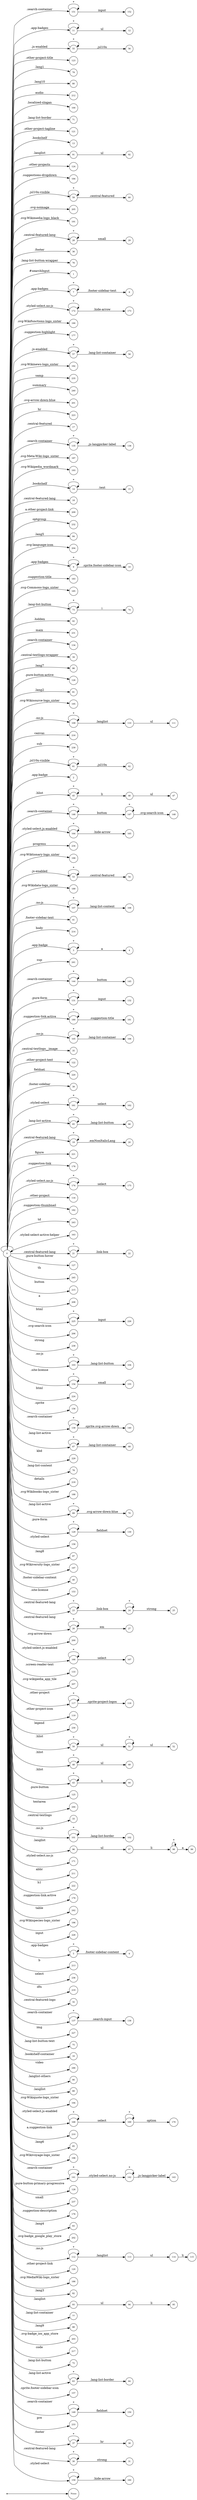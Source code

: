 digraph NFA {
  rankdir=LR;
  node [shape=circle, fontsize=10];
  __start [shape=point, label=""];
  __start -> None;
  151 [label="151"];
  11 [label="11"];
  55 [label="55"];
  123 [label="123"];
  79 [label="79"];
  110 [label="110"];
  80 [label="80"];
  212 [label="212"];
  100 [label="100"];
  71 [label="71"];
  142 [label="142"];
  147 [label="147"];
  121 [label="121"];
  13 [label="13"];
  91 [label="91"];
  124 [label="124"];
  148 [label="148"];
  184 [label="184"];
  59 [label="59"];
  205 [label="205"];
  191 [label="191"];
  28 [label="28"];
  36 [label="36"];
  76 [label="76"];
  130 [label="130"];
  97 [label="97"];
  1 [label="1"];
  7 [label="7"];
  172 [label="172"];
  190 [label="190"];
  58 [label="58"];
  177 [label="177"];
  57 [label="57"];
  49 [label="49"];
  160 [label="160"];
  192 [label="192"];
  114 [label="114"];
  62 [label="62"];
  235 [label="235"];
  240 [label="240"];
  201 [label="201"];
  223 [label="223"];
  99 [label="99"];
  17 [label="17"];
  135 [label="135"];
  187 [label="187"];
  193 [label="193"];
  14 [label="14"];
  51 [label="51"];
  18 [label="18"];
  209 [label="209"];
  232 [label="232"];
  84 [label="84"];
  204 [label="204"];
  9 [label="9"];
  24 [label="24"];
  68 [label="68"];
  183 [label="183"];
  185 [label="185"];
  60 [label="60"];
  226 [label="226"];
  73 [label="73"];
  42 [label="42"];
  231 [label="231"];
  134 [label="134"];
  34 [label="34"];
  86 [label="86"];
  126 [label="126"];
  162 [label="162"];
  81 [label="81"];
  195 [label="195"];
  109 [label="109"];
  216 [label="216"];
  239 [label="239"];
  10 [label="10"];
  61 [label="61"];
  2 [label="2"];
  45 [label="45"];
  138 [label="138"];
  146 [label="146"];
  164 [label="164"];
  66 [label="66"];
  234 [label="234"];
  199 [label="199"];
  53 [label="53"];
  189 [label="189"];
  107 [label="107"];
  41 [label="41"];
  214 [label="214"];
  3 [label="3"];
  241 [label="241"];
  143 [label="143"];
  150 [label="150"];
  144 [label="144"];
  132 [label="132"];
  131 [label="131"];
  180 [label="180"];
  175 [label="175"];
  111 [label="111"];
  105 [label="105"];
  35 [label="35"];
  122 [label="122"];
  220 [label="220"];
  39 [label="39"];
  140 [label="140"];
  161 [label="161"];
  65 [label="65"];
  19 [label="19"];
  221 [label="221"];
  178 [label="178"];
  174 [label="174"];
  116 [label="116"];
  182 [label="182"];
  243 [label="243"];
  163 [label="163"];
  21 [label="21"];
  127 [label="127"];
  12 [label="12"];
  245 [label="245"];
  215 [label="215"];
  208 [label="208"];
  38 [label="38"];
  225 [label="225"];
  206 [label="206"];
  4 [label="4"];
  238 [label="238"];
  31 [label="31"];
  103 [label="103"];
  154 [label="154"];
  224 [label="224"];
  156 [label="156"];
  139 [label="139"];
  67 [label="67"];
  181 [label="181"];
  229 [label="229"];
  78 [label="78"];
  218 [label="218"];
  188 [label="188"];
  69 [label="69"];
  129 [label="129"];
  158 [label="158"];
  87 [label="87"];
  197 [label="197"];
  40 [label="40"];
  153 [label="153"];
  170 [label="170"];
  23 [label="23"];
  26 [label="26"];
  200 [label="200"];
  166 [label="166"];
  133 [label="133"];
  207 [label="207"];
  117 [label="117"];
  64 [label="64"];
  119 [label="119"];
  0 [label="0"];
  230 [label="230"];
  47 [label="47"];
  50 [label="50"];
  48 [label="48"];
  43 [label="43"];
  20 [label="20"];
  125 [label="125"];
  244 [label="244"];
  165 [label="165"];
  33 [label="33"];
  101 [label="101"];
  155 [label="155"];
  96 [label="96"];
  169 [label="169"];
  171 [label="171"];
  6 [label="6"];
  8 [label="8"];
  211 [label="211"];
  222 [label="222"];
  74 [label="74"];
  179 [label="179"];
  242 [label="242"];
  196 [label="196"];
  228 [label="228"];
  5 [label="5"];
  213 [label="213"];
  236 [label="236"];
  152 [label="152"];
  219 [label="219"];
  145 [label="145"];
  32 [label="32"];
  25 [label="25"];
  137 [label="137"];
  54 [label="54"];
  227 [label="227"];
  102 [label="102"];
  75 [label="75"];
  95 [label="95"];
  108 [label="108"];
  16 [label="16"];
  56 [label="56"];
  173 [label="173"];
  246 [label="246"];
  90 [label="90"];
  89 [label="89"];
  194 [label="194"];
  29 [label="29"];
  98 [label="98"];
  168 [label="168"];
  210 [label="210"];
  85 [label="85"];
  167 [label="167"];
  198 [label="198"];
  115 [label="115"];
  141 [label="141"];
  128 [label="128"];
  237 [label="237"];
  92 [label="92"];
  176 [label="176"];
  113 [label="113"];
  22 [label="22"];
  83 [label="83"];
  94 [label="94"];
  202 [label="202"];
  112 [label="112"];
  44 [label="44"];
  120 [label="120"];
  70 [label="70"];
  186 [label="186"];
  52 [label="52"];
  82 [label="82"];
  93 [label="93"];
  77 [label="77"];
  88 [label="88"];
  203 [label="203"];
  217 [label="217"];
  72 [label="72"];
  118 [label="118"];
  63 [label="63"];
  27 [label="27"];
  15 [label="15"];
  46 [label="46"];
  157 [label="157"];
  149 [label="149"];
  136 [label="136"];
  233 [label="233"];
  37 [label="37"];
  30 [label="30"];
  106 [label="106"];
  104 [label="104"];
  159 [label="159"];
  { node [shape=doublecircle]; 1 2 4 6 8 10 12 13 15 16 17 18 20 22 25 27 29 31 32 33 34 35 36 38 39 40 41 42 44 47 49 52 54 56 58 60 62 64 66 68 70 71 72 74 75 76 77 78 79 80 81 82 83 84 85 86 87 88 89 90 92 95 99 100 102 104 106 108 111 115 116 118 119 120 121 122 123 124 125 126 127 128 130 132 133 134 136 138 140 143 145 148 150 152 153 155 156 157 158 160 162 163 165 167 170 171 173 175 176 177 178 179 181 182 183 184 185 186 187 188 189 190 191 192 193 194 195 196 197 198 199 200 201 202 203 204 205 206 207 208 209 210 211 212 213 214 215 216 217 218 219 220 221 222 223 224 226 227 228 229 230 231 232 233 234 235 236 237 238 239 240 241 242 243 244 245 246 }
  0 -> 0 [label="*"];
  0 -> 1 [label="#searchInput"];
  0 -> 2 [label=".app-badge"];
  0 -> 3 [label=".app-badge"];
  3 -> 3 [label="*"];
  3 -> 4 [label="a"];
  0 -> 5 [label=".app-badges"];
  5 -> 5 [label="*"];
  5 -> 6 [label=".footer-sidebar-content"];
  0 -> 7 [label=".app-badges"];
  7 -> 7 [label="*"];
  7 -> 8 [label=".footer-sidebar-text"];
  0 -> 9 [label=".app-badges"];
  9 -> 9 [label="*"];
  9 -> 10 [label=".sprite.footer-sidebar-icon"];
  0 -> 11 [label=".app-badges"];
  11 -> 11 [label="*"];
  11 -> 12 [label="ul"];
  0 -> 13 [label=".bookshelf"];
  0 -> 14 [label=".bookshelf"];
  14 -> 14 [label="*"];
  14 -> 15 [label=".text"];
  0 -> 16 [label=".bookshelf-container"];
  0 -> 17 [label=".central-featured"];
  0 -> 18 [label=".central-featured-lang"];
  0 -> 19 [label=".central-featured-lang"];
  19 -> 19 [label="*"];
  19 -> 20 [label=".emNonItalicLang"];
  0 -> 21 [label=".central-featured-lang"];
  21 -> 21 [label="*"];
  21 -> 22 [label=".link-box"];
  0 -> 23 [label=".central-featured-lang"];
  23 -> 23 [label="*"];
  23 -> 24 [label=".link-box"];
  24 -> 24 [label="*"];
  24 -> 25 [label="strong"];
  0 -> 26 [label=".central-featured-lang"];
  26 -> 26 [label="*"];
  26 -> 27 [label="em"];
  0 -> 28 [label=".central-featured-lang"];
  28 -> 28 [label="*"];
  28 -> 29 [label="small"];
  0 -> 30 [label=".central-featured-lang"];
  30 -> 30 [label="*"];
  30 -> 31 [label="strong"];
  0 -> 32 [label=".central-featured-logo"];
  0 -> 33 [label=".central-textlogo"];
  0 -> 34 [label=".central-textlogo-wrapper"];
  0 -> 35 [label=".central-textlogo__image"];
  0 -> 36 [label=".footer"];
  0 -> 37 [label=".footer"];
  37 -> 37 [label="*"];
  37 -> 38 [label="hr"];
  0 -> 39 [label=".footer-sidebar"];
  0 -> 40 [label=".footer-sidebar-content"];
  0 -> 41 [label=".footer-sidebar-text"];
  0 -> 42 [label=".hidden"];
  0 -> 43 [label=".hlist"];
  43 -> 43 [label="*"];
  43 -> 44 [label="li"];
  0 -> 45 [label=".hlist"];
  45 -> 45 [label="*"];
  45 -> 46 [label="li"];
  46 -> 47 [label="ul"];
  0 -> 48 [label=".hlist"];
  48 -> 48 [label="*"];
  48 -> 49 [label="ul"];
  0 -> 50 [label=".hlist"];
  50 -> 50 [label="*"];
  50 -> 51 [label="ul"];
  51 -> 51 [label="*"];
  51 -> 52 [label="ul"];
  0 -> 53 [label=".js-enabled"];
  53 -> 53 [label="*"];
  53 -> 54 [label=".central-featured"];
  0 -> 55 [label=".js-enabled"];
  55 -> 55 [label="*"];
  55 -> 56 [label=".jsl10n"];
  0 -> 57 [label=".js-enabled"];
  57 -> 57 [label="*"];
  57 -> 58 [label=".lang-list-container"];
  0 -> 59 [label=".jsl10n-visible"];
  59 -> 59 [label="*"];
  59 -> 60 [label=".central-featured"];
  0 -> 61 [label=".jsl10n-visible"];
  61 -> 61 [label="*"];
  61 -> 62 [label=".jsl10n"];
  0 -> 63 [label=".lang-list-active"];
  63 -> 63 [label="*"];
  63 -> 64 [label=".lang-list-border"];
  0 -> 65 [label=".lang-list-active"];
  65 -> 65 [label="*"];
  65 -> 66 [label=".lang-list-button"];
  0 -> 67 [label=".lang-list-active"];
  67 -> 67 [label="*"];
  67 -> 68 [label=".lang-list-container"];
  0 -> 69 [label=".lang-list-active"];
  69 -> 69 [label="*"];
  69 -> 70 [label=".svg-arrow-down-blue"];
  0 -> 71 [label=".lang-list-border"];
  0 -> 72 [label=".lang-list-button"];
  0 -> 73 [label=".lang-list-button"];
  73 -> 73 [label="*"];
  73 -> 74 [label="i"];
  0 -> 75 [label=".lang-list-button-text"];
  0 -> 76 [label=".lang-list-button-wrapper"];
  0 -> 77 [label=".lang-list-container"];
  0 -> 78 [label=".lang-list-content"];
  0 -> 79 [label=".lang1"];
  0 -> 80 [label=".lang10"];
  0 -> 81 [label=".lang2"];
  0 -> 82 [label=".lang3"];
  0 -> 83 [label=".lang4"];
  0 -> 84 [label=".lang5"];
  0 -> 85 [label=".lang6"];
  0 -> 86 [label=".lang7"];
  0 -> 87 [label=".lang8"];
  0 -> 88 [label=".lang9"];
  0 -> 89 [label=".langlist"];
  0 -> 90 [label=".langlist-others"];
  0 -> 91 [label=".langlist"];
  91 -> 92 [label="ul"];
  0 -> 93 [label=".langlist"];
  93 -> 94 [label="ul"];
  94 -> 95 [label="li"];
  0 -> 96 [label=".langlist"];
  96 -> 97 [label="ul"];
  97 -> 98 [label="li"];
  98 -> 98 [label="*"];
  98 -> 99 [label="a"];
  0 -> 100 [label=".localized-slogan"];
  0 -> 101 [label=".no-js"];
  101 -> 101 [label="*"];
  101 -> 102 [label=".lang-list-border"];
  0 -> 103 [label=".no-js"];
  103 -> 103 [label="*"];
  103 -> 104 [label=".lang-list-button"];
  0 -> 105 [label=".no-js"];
  105 -> 105 [label="*"];
  105 -> 106 [label=".lang-list-container"];
  0 -> 107 [label=".no-js"];
  107 -> 107 [label="*"];
  107 -> 108 [label=".lang-list-content"];
  0 -> 109 [label=".no-js"];
  109 -> 109 [label="*"];
  109 -> 110 [label=".langlist"];
  110 -> 111 [label="ul"];
  0 -> 112 [label=".no-js"];
  112 -> 112 [label="*"];
  112 -> 113 [label=".langlist"];
  113 -> 114 [label="ul"];
  114 -> 115 [label="li"];
  0 -> 116 [label=".other-project"];
  0 -> 117 [label=".other-project"];
  117 -> 117 [label="*"];
  117 -> 118 [label=".sprite-project-logos"];
  0 -> 119 [label=".other-project-icon"];
  0 -> 120 [label=".other-project-link"];
  0 -> 121 [label=".other-project-tagline"];
  0 -> 122 [label=".other-project-text"];
  0 -> 123 [label=".other-project-title"];
  0 -> 124 [label=".other-projects"];
  0 -> 125 [label=".pure-button"];
  0 -> 126 [label=".pure-button-active"];
  0 -> 127 [label=".pure-button-hover"];
  0 -> 128 [label=".pure-button-primary-progressive"];
  0 -> 129 [label=".pure-form"];
  129 -> 129 [label="*"];
  129 -> 130 [label="fieldset"];
  0 -> 131 [label=".pure-form"];
  131 -> 131 [label="*"];
  131 -> 132 [label="input"];
  0 -> 133 [label=".screen-reader-text"];
  0 -> 134 [label=".search-container"];
  0 -> 135 [label=".search-container"];
  135 -> 135 [label="*"];
  135 -> 136 [label=".js-langpicker-label"];
  0 -> 137 [label=".search-container"];
  137 -> 137 [label="*"];
  137 -> 138 [label=".search-input"];
  0 -> 139 [label=".search-container"];
  139 -> 139 [label="*"];
  139 -> 140 [label=".sprite.svg-arrow-down"];
  0 -> 141 [label=".search-container"];
  141 -> 141 [label="*"];
  141 -> 142 [label=".styled-select.no-js"];
  142 -> 142 [label="*"];
  142 -> 143 [label=".js-langpicker-label"];
  0 -> 144 [label=".search-container"];
  144 -> 144 [label="*"];
  144 -> 145 [label="button"];
  0 -> 146 [label=".search-container"];
  146 -> 146 [label="*"];
  146 -> 147 [label="button"];
  147 -> 147 [label="*"];
  147 -> 148 [label=".svg-search-icon"];
  0 -> 149 [label=".search-container"];
  149 -> 149 [label="*"];
  149 -> 150 [label="fieldset"];
  0 -> 151 [label=".search-container"];
  151 -> 151 [label="*"];
  151 -> 152 [label="input"];
  0 -> 153 [label=".site-license"];
  0 -> 154 [label=".site-license"];
  154 -> 154 [label="*"];
  154 -> 155 [label="small"];
  0 -> 156 [label=".sprite"];
  0 -> 157 [label=".sprite.footer-sidebar-icon"];
  0 -> 158 [label=".styled-select"];
  0 -> 159 [label=".styled-select"];
  159 -> 159 [label="*"];
  159 -> 160 [label=".hide-arrow"];
  0 -> 161 [label=".styled-select"];
  161 -> 161 [label="*"];
  161 -> 162 [label="select"];
  0 -> 163 [label=".styled-select-active-helper"];
  0 -> 164 [label=".styled-select.js-enabled"];
  164 -> 164 [label="*"];
  164 -> 165 [label=".hide-arrow"];
  0 -> 166 [label=".styled-select.js-enabled"];
  166 -> 166 [label="*"];
  166 -> 167 [label="select"];
  0 -> 168 [label=".styled-select.js-enabled"];
  168 -> 168 [label="*"];
  168 -> 169 [label="select"];
  169 -> 169 [label="*"];
  169 -> 170 [label="option"];
  0 -> 171 [label=".styled-select.no-js"];
  0 -> 172 [label=".styled-select.no-js"];
  172 -> 172 [label="*"];
  172 -> 173 [label=".hide-arrow"];
  0 -> 174 [label=".styled-select.no-js"];
  174 -> 174 [label="*"];
  174 -> 175 [label="select"];
  0 -> 176 [label=".suggestion-description"];
  0 -> 177 [label=".suggestion-highlight"];
  0 -> 178 [label=".suggestion-link"];
  0 -> 179 [label=".suggestion-link.active"];
  0 -> 180 [label=".suggestion-link.active"];
  180 -> 180 [label="*"];
  180 -> 181 [label=".suggestion-title"];
  0 -> 182 [label=".suggestion-thumbnail"];
  0 -> 183 [label=".suggestion-title"];
  0 -> 184 [label=".suggestions-dropdown"];
  0 -> 185 [label=".svg-Commons-logo_sister"];
  0 -> 186 [label=".svg-MediaWiki-logo_sister"];
  0 -> 187 [label=".svg-Meta-Wiki-logo_sister"];
  0 -> 188 [label=".svg-Wikibooks-logo_sister"];
  0 -> 189 [label=".svg-Wikidata-logo_sister"];
  0 -> 190 [label=".svg-Wikifunctions-logo_sister"];
  0 -> 191 [label=".svg-Wikimedia-logo_black"];
  0 -> 192 [label=".svg-Wikinews-logo_sister"];
  0 -> 193 [label=".svg-Wikipedia_wordmark"];
  0 -> 194 [label=".svg-Wikiquote-logo_sister"];
  0 -> 195 [label=".svg-Wikisource-logo_sister"];
  0 -> 196 [label=".svg-Wikispecies-logo_sister"];
  0 -> 197 [label=".svg-Wikiversity-logo_sister"];
  0 -> 198 [label=".svg-Wikivoyage-logo_sister"];
  0 -> 199 [label=".svg-Wiktionary-logo_sister"];
  0 -> 200 [label=".svg-arrow-down"];
  0 -> 201 [label=".svg-arrow-down-blue"];
  0 -> 202 [label=".svg-badge_google_play_store"];
  0 -> 203 [label=".svg-badge_ios_app_store"];
  0 -> 204 [label=".svg-language-icon"];
  0 -> 205 [label=".svg-noimage"];
  0 -> 206 [label=".svg-search-icon"];
  0 -> 207 [label=".svg-wikipedia_app_tile"];
  0 -> 208 [label="a"];
  0 -> 209 [label="a.other-project-link"];
  0 -> 210 [label="a.suggestion-link"];
  0 -> 211 [label="abbr"];
  0 -> 212 [label="audio"];
  0 -> 213 [label="b"];
  0 -> 214 [label="body"];
  0 -> 215 [label="button"];
  0 -> 216 [label="canvas"];
  0 -> 217 [label="code"];
  0 -> 218 [label="details"];
  0 -> 219 [label="dfn"];
  0 -> 220 [label="fieldset"];
  0 -> 221 [label="figure"];
  0 -> 222 [label="h1"];
  0 -> 223 [label="hr"];
  0 -> 224 [label="html"];
  0 -> 225 [label="html"];
  225 -> 225 [label="*"];
  225 -> 226 [label="input"];
  0 -> 227 [label="img"];
  0 -> 228 [label="input"];
  0 -> 229 [label="kbd"];
  0 -> 230 [label="legend"];
  0 -> 231 [label="main"];
  0 -> 232 [label="optgroup"];
  0 -> 233 [label="pre"];
  0 -> 234 [label="progress"];
  0 -> 235 [label="samp"];
  0 -> 236 [label="select"];
  0 -> 237 [label="small"];
  0 -> 238 [label="strong"];
  0 -> 239 [label="sub"];
  0 -> 240 [label="summary"];
  0 -> 241 [label="sup"];
  0 -> 242 [label="table"];
  0 -> 243 [label="td"];
  0 -> 244 [label="textarea"];
  0 -> 245 [label="th"];
  0 -> 246 [label="video"];
}
